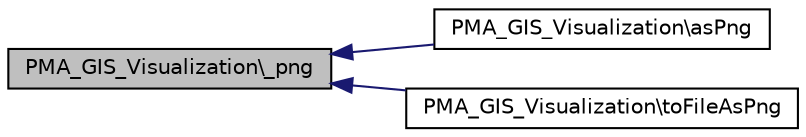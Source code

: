digraph G
{
  edge [fontname="Helvetica",fontsize="10",labelfontname="Helvetica",labelfontsize="10"];
  node [fontname="Helvetica",fontsize="10",shape=record];
  rankdir="LR";
  Node1 [label="PMA_GIS_Visualization\\_png",height=0.2,width=0.4,color="black", fillcolor="grey75", style="filled" fontcolor="black"];
  Node1 -> Node2 [dir="back",color="midnightblue",fontsize="10",style="solid",fontname="Helvetica"];
  Node2 [label="PMA_GIS_Visualization\\asPng",height=0.2,width=0.4,color="black", fillcolor="white", style="filled",URL="$classPMA__GIS__Visualization.html#a179e0bd0b782b68c81adae023ebfe7bb",tooltip="Get the visualization as a PNG."];
  Node1 -> Node3 [dir="back",color="midnightblue",fontsize="10",style="solid",fontname="Helvetica"];
  Node3 [label="PMA_GIS_Visualization\\toFileAsPng",height=0.2,width=0.4,color="black", fillcolor="white", style="filled",URL="$classPMA__GIS__Visualization.html#ab4827ae2a61f695a2a04c9dafcd9cdc6",tooltip="Saves as a PNG image to a file."];
}
